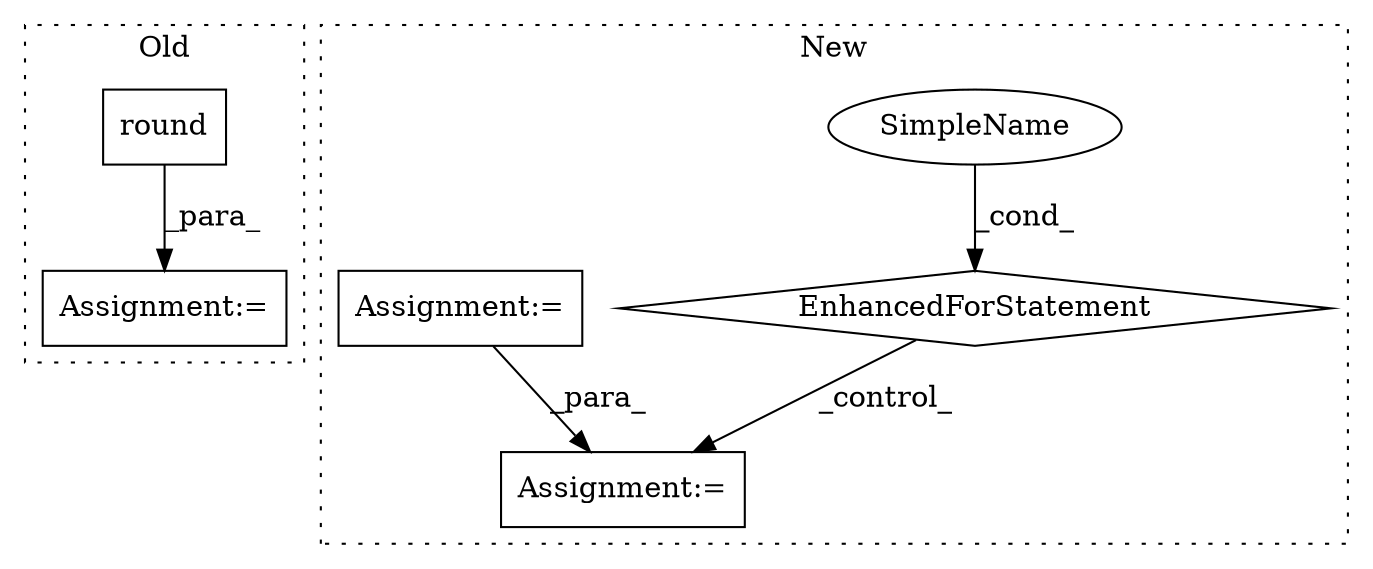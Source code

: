 digraph G {
subgraph cluster0 {
1 [label="round" a="32" s="1349,1358" l="6,1" shape="box"];
4 [label="Assignment:=" a="7" s="1331" l="12" shape="box"];
label = "Old";
style="dotted";
}
subgraph cluster1 {
2 [label="EnhancedForStatement" a="70" s="1365,1441" l="53,2" shape="diamond"];
3 [label="Assignment:=" a="7" s="1452" l="2" shape="box"];
5 [label="SimpleName" a="42" s="1422" l="1" shape="ellipse"];
6 [label="Assignment:=" a="7" s="1319" l="1" shape="box"];
label = "New";
style="dotted";
}
1 -> 4 [label="_para_"];
2 -> 3 [label="_control_"];
5 -> 2 [label="_cond_"];
6 -> 3 [label="_para_"];
}